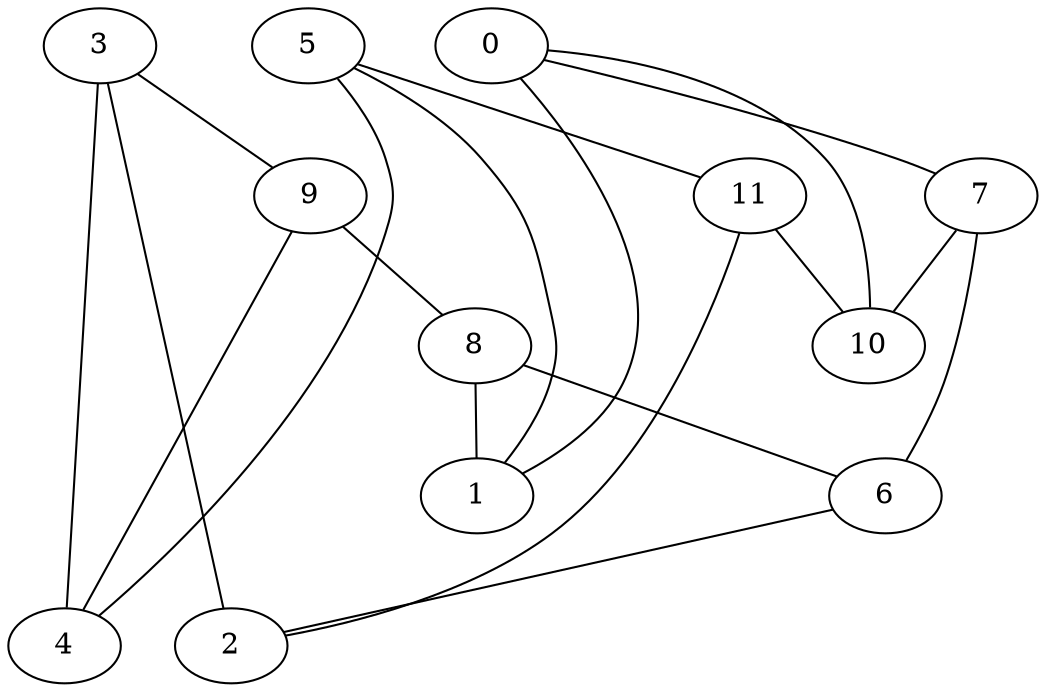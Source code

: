 strict graph {


	"5" [  weight=0 ];

	"5" -- "4" [  weight=0 ];

	"5" -- "11" [  weight=0 ];

	"5" -- "1" [  weight=0 ];

	"7" [  weight=0 ];

	"7" [  weight=0 ];

	"7" -- "10" [  weight=0 ];

	"7" -- "6" [  weight=0 ];

	"3" [  weight=0 ];

	"3" -- "2" [  weight=0 ];

	"3" -- "9" [  weight=0 ];

	"3" -- "4" [  weight=0 ];

	"9" [  weight=0 ];

	"9" -- "3" [  weight=0 ];

	"9" -- "4" [  weight=0 ];

	"9" -- "8" [  weight=0 ];

	"4" [  weight=0 ];

	"4" -- "5" [  weight=0 ];

	"4" -- "9" [  weight=0 ];

	"4" -- "3" [  weight=0 ];

	"8" [  weight=0 ];

	"8" -- "9" [  weight=0 ];

	"8" -- "6" [  weight=0 ];

	"8" -- "1" [  weight=0 ];

	"0" [  weight=0 ];

	"0" -- "1" [  weight=0 ];

	"0" -- "10" [  weight=0 ];

	"0" -- "7" [  weight=0 ];

	"11" [  weight=0 ];

	"11" -- "10" [  weight=0 ];

	"11" -- "5" [  weight=0 ];

	"11" -- "2" [  weight=0 ];

	"6" [  weight=0 ];

	"6" -- "8" [  weight=0 ];

	"6" -- "7" [  weight=0 ];

	"6" -- "2" [  weight=0 ];

	"2" [  weight=0 ];

	"2" -- "6" [  weight=0 ];

	"2" -- "11" [  weight=0 ];

	"2" -- "3" [  weight=0 ];

	"1" [  weight=0 ];

	"1" [  weight=0 ];

	"1" -- "8" [  weight=0 ];

	"1" -- "5" [  weight=0 ];

	"10" [  weight=0 ];

	"10" [  weight=0 ];

	"10" -- "7" [  weight=0 ];

	"10" -- "11" [  weight=0 ];

}
